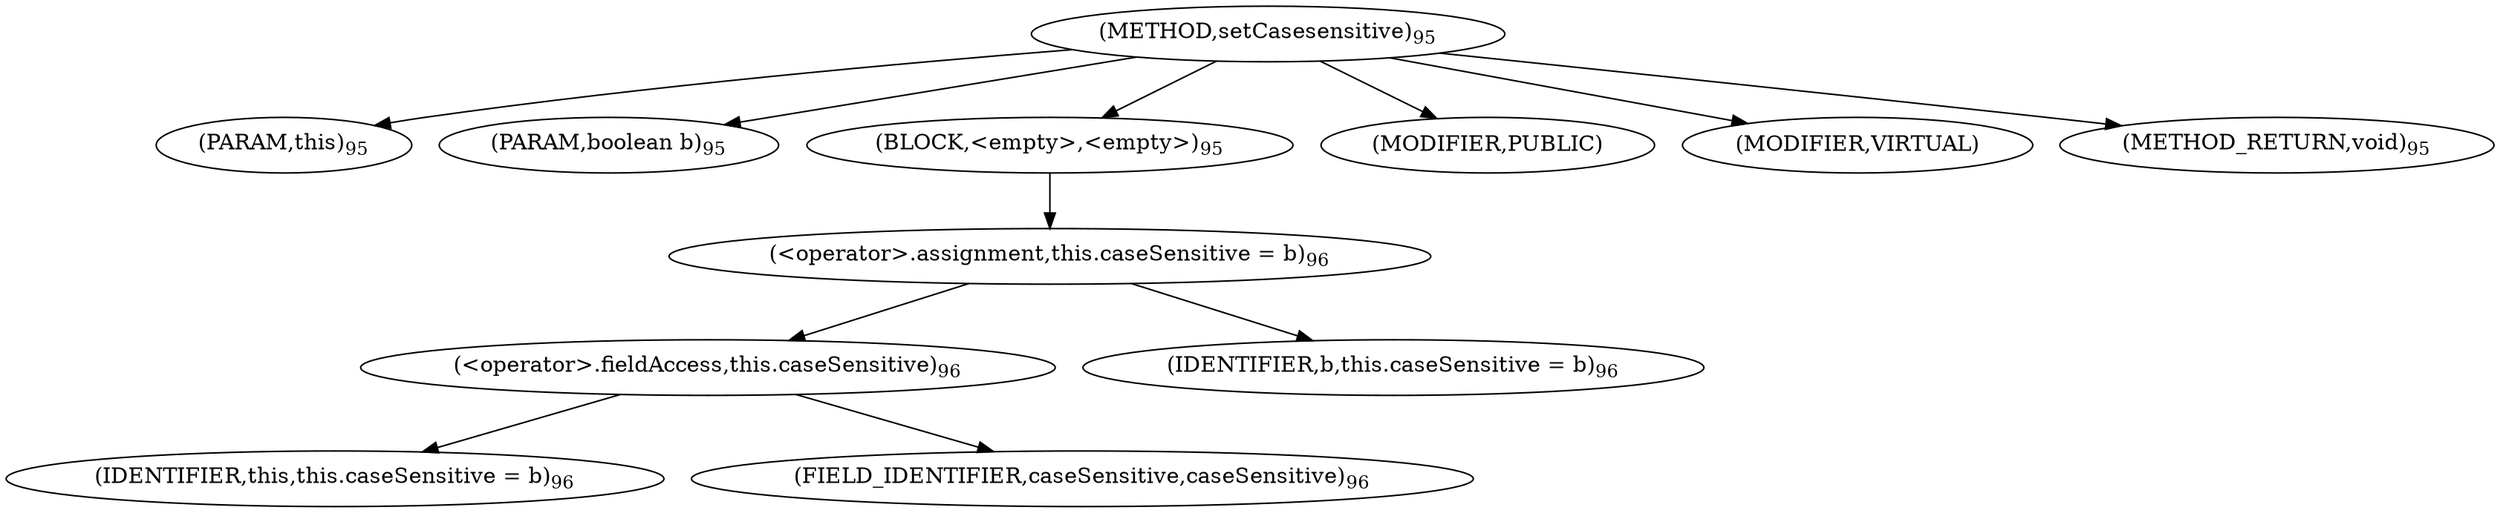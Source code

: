 digraph "setCasesensitive" {  
"51" [label = <(METHOD,setCasesensitive)<SUB>95</SUB>> ]
"52" [label = <(PARAM,this)<SUB>95</SUB>> ]
"53" [label = <(PARAM,boolean b)<SUB>95</SUB>> ]
"54" [label = <(BLOCK,&lt;empty&gt;,&lt;empty&gt;)<SUB>95</SUB>> ]
"55" [label = <(&lt;operator&gt;.assignment,this.caseSensitive = b)<SUB>96</SUB>> ]
"56" [label = <(&lt;operator&gt;.fieldAccess,this.caseSensitive)<SUB>96</SUB>> ]
"57" [label = <(IDENTIFIER,this,this.caseSensitive = b)<SUB>96</SUB>> ]
"58" [label = <(FIELD_IDENTIFIER,caseSensitive,caseSensitive)<SUB>96</SUB>> ]
"59" [label = <(IDENTIFIER,b,this.caseSensitive = b)<SUB>96</SUB>> ]
"60" [label = <(MODIFIER,PUBLIC)> ]
"61" [label = <(MODIFIER,VIRTUAL)> ]
"62" [label = <(METHOD_RETURN,void)<SUB>95</SUB>> ]
  "51" -> "52" 
  "51" -> "53" 
  "51" -> "54" 
  "51" -> "60" 
  "51" -> "61" 
  "51" -> "62" 
  "54" -> "55" 
  "55" -> "56" 
  "55" -> "59" 
  "56" -> "57" 
  "56" -> "58" 
}
